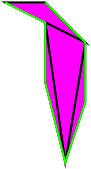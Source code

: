 <?xml version="1.0"?>
<dia:diagram xmlns:dia="http://www.lysator.liu.se/~alla/dia/">
  <dia:layer name="Background" visible="true">
    <dia:object type="Standard - Polygon" version="0" id="O0">
      <dia:attribute name="obj_pos">
        <dia:point val="-1,-6"/>
      </dia:attribute>
      <dia:attribute name="obj_bb">
        <dia:rectangle val="-3.212,-6.05;1.253,-3.817"/>
      </dia:attribute>
      <dia:attribute name="poly_points">
        <dia:point val="-1,-6"/>
        <dia:point val="1,-4"/>
        <dia:point val="-3,-6"/>
      </dia:attribute>
      <dia:attribute name="inner_color">
        <dia:color val="#ff00ff"/>
      </dia:attribute>
      <dia:attribute name="show_background">
        <dia:boolean val="true"/>
      </dia:attribute>
    </dia:object>
    <dia:object type="Standard - Polygon" version="0" id="O1">
      <dia:attribute name="obj_pos">
        <dia:point val="1,-4"/>
      </dia:attribute>
      <dia:attribute name="obj_bb">
        <dia:rectangle val="-0.049,-4.008;1.05,2.016"/>
      </dia:attribute>
      <dia:attribute name="poly_points">
        <dia:point val="1,-4"/>
        <dia:point val="1,-1"/>
        <dia:point val="0,2"/>
      </dia:attribute>
      <dia:attribute name="inner_color">
        <dia:color val="#ff00ff"/>
      </dia:attribute>
      <dia:attribute name="show_background">
        <dia:boolean val="true"/>
      </dia:attribute>
    </dia:object>
    <dia:object type="Standard - Polygon" version="0" id="O2">
      <dia:attribute name="obj_pos">
        <dia:point val="-1,-5"/>
      </dia:attribute>
      <dia:attribute name="obj_bb">
        <dia:rectangle val="-1.063,-5.087;1.055,2.327"/>
      </dia:attribute>
      <dia:attribute name="poly_points">
        <dia:point val="-1,-5"/>
        <dia:point val="0,2"/>
        <dia:point val="1,-4"/>
      </dia:attribute>
      <dia:attribute name="inner_color">
        <dia:color val="#ff00ff"/>
      </dia:attribute>
      <dia:attribute name="show_background">
        <dia:boolean val="true"/>
      </dia:attribute>
    </dia:object>
    <dia:object type="Standard - Polygon" version="0" id="O3">
      <dia:attribute name="obj_pos">
        <dia:point val="-1,-5"/>
      </dia:attribute>
      <dia:attribute name="obj_bb">
        <dia:rectangle val="-1.05,-5.007;0.049,2.012"/>
      </dia:attribute>
      <dia:attribute name="poly_points">
        <dia:point val="-1,-5"/>
        <dia:point val="0,2"/>
        <dia:point val="-1,-2"/>
      </dia:attribute>
      <dia:attribute name="inner_color">
        <dia:color val="#ff00ff"/>
      </dia:attribute>
      <dia:attribute name="show_background">
        <dia:boolean val="true"/>
      </dia:attribute>
    </dia:object>
    <dia:object type="Standard - PolyLine" version="0" id="O4">
      <dia:attribute name="obj_pos">
        <dia:point val="-1,-6"/>
      </dia:attribute>
      <dia:attribute name="obj_bb">
        <dia:rectangle val="-3.045,-6.045;1.05,2.016"/>
      </dia:attribute>
      <dia:attribute name="poly_points">
        <dia:point val="-1,-6"/>
        <dia:point val="1,-4"/>
        <dia:point val="1,-1"/>
        <dia:point val="0,2"/>
        <dia:point val="0,2"/>
        <dia:point val="-1,-2"/>
        <dia:point val="-1,-5"/>
        <dia:point val="-3,-6"/>
      </dia:attribute>
      <dia:attribute name="line_color">
        <dia:color val="#27ff00"/>
      </dia:attribute>
      <dia:connections>
        <dia:connection handle="0" to="O0" connection="0"/>
        <dia:connection handle="1" to="O0" connection="2"/>
        <dia:connection handle="2" to="O1" connection="2"/>
        <dia:connection handle="3" to="O1" connection="4"/>
        <dia:connection handle="4" to="O1" connection="4"/>
        <dia:connection handle="5" to="O3" connection="4"/>
        <dia:connection handle="6" to="O0" connection="3"/>
        <dia:connection handle="7" to="O0" connection="4"/>
      </dia:connections>
    </dia:object>
  </dia:layer>
</dia:diagram>
